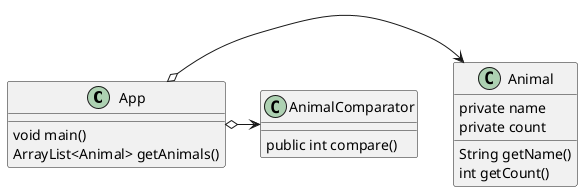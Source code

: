 @startuml
'https://plantuml.com/class-diagram

class App {
void main()
ArrayList<Animal> getAnimals()
}
class Animal {
private name
private count
String getName()
int getCount()
}

class AnimalComparator {
public int compare()
}

App o-> Animal
App o-> AnimalComparator

@enduml